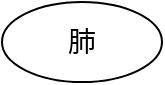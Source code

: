 <mxfile version="23.1.6" type="github">
  <diagram name="第 1 页" id="1hLsykektizqz7VEqxnx">
    <mxGraphModel dx="1050" dy="557" grid="1" gridSize="10" guides="1" tooltips="1" connect="1" arrows="1" fold="1" page="1" pageScale="1" pageWidth="827" pageHeight="1169" math="0" shadow="0">
      <root>
        <mxCell id="0" />
        <mxCell id="1" parent="0" />
        <mxCell id="qwoRVTNMz4L9As0gr5nr-1" value="肺" style="ellipse;whiteSpace=wrap;html=1;fontSize=14;" vertex="1" parent="1">
          <mxGeometry x="120" y="160" width="80" height="40" as="geometry" />
        </mxCell>
      </root>
    </mxGraphModel>
  </diagram>
</mxfile>
